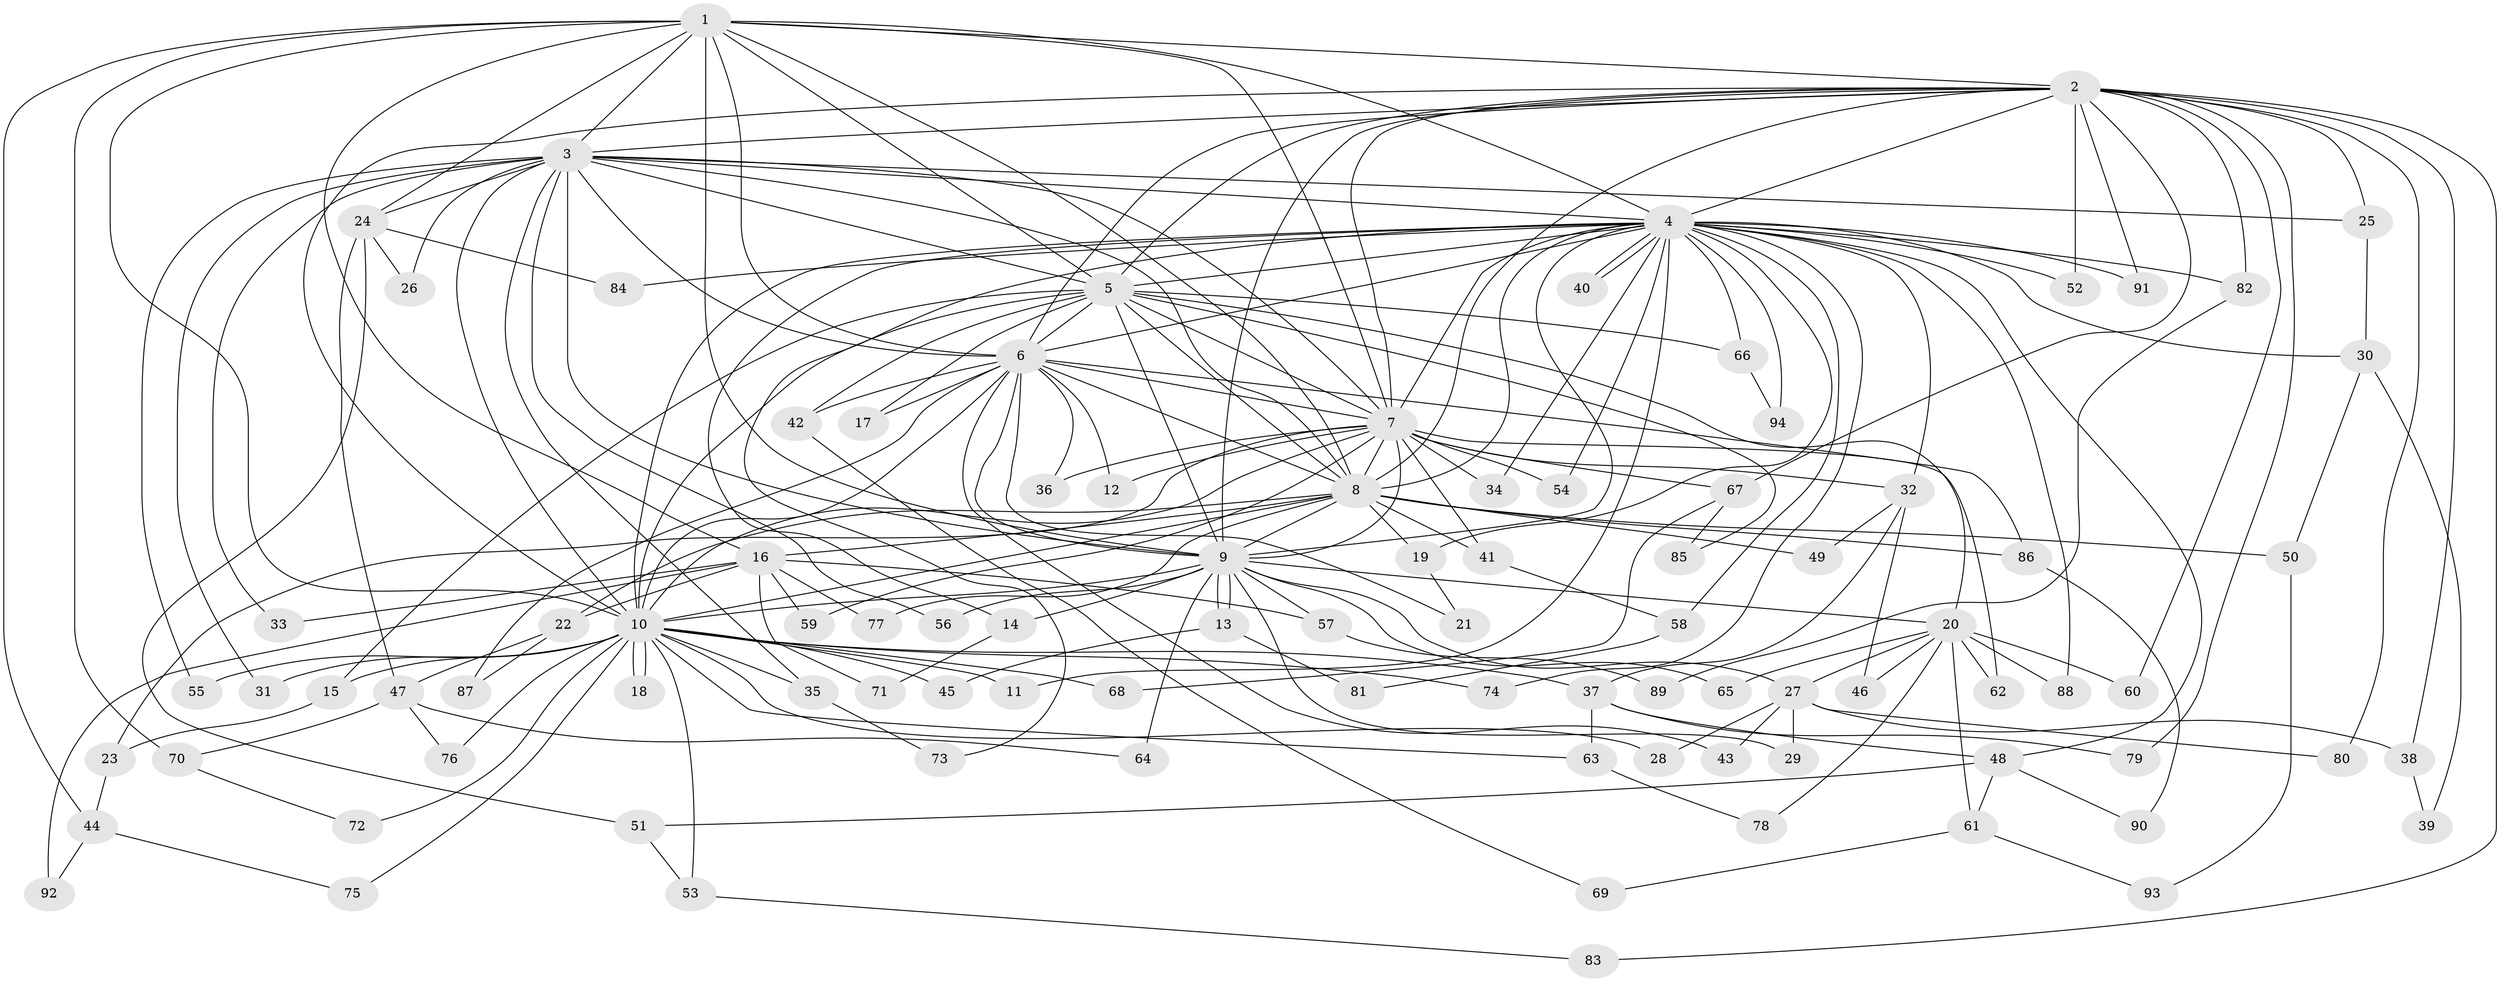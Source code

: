 // Generated by graph-tools (version 1.1) at 2025/35/03/09/25 02:35:13]
// undirected, 94 vertices, 213 edges
graph export_dot {
graph [start="1"]
  node [color=gray90,style=filled];
  1;
  2;
  3;
  4;
  5;
  6;
  7;
  8;
  9;
  10;
  11;
  12;
  13;
  14;
  15;
  16;
  17;
  18;
  19;
  20;
  21;
  22;
  23;
  24;
  25;
  26;
  27;
  28;
  29;
  30;
  31;
  32;
  33;
  34;
  35;
  36;
  37;
  38;
  39;
  40;
  41;
  42;
  43;
  44;
  45;
  46;
  47;
  48;
  49;
  50;
  51;
  52;
  53;
  54;
  55;
  56;
  57;
  58;
  59;
  60;
  61;
  62;
  63;
  64;
  65;
  66;
  67;
  68;
  69;
  70;
  71;
  72;
  73;
  74;
  75;
  76;
  77;
  78;
  79;
  80;
  81;
  82;
  83;
  84;
  85;
  86;
  87;
  88;
  89;
  90;
  91;
  92;
  93;
  94;
  1 -- 2;
  1 -- 3;
  1 -- 4;
  1 -- 5;
  1 -- 6;
  1 -- 7;
  1 -- 8;
  1 -- 9;
  1 -- 10;
  1 -- 16;
  1 -- 24;
  1 -- 44;
  1 -- 70;
  2 -- 3;
  2 -- 4;
  2 -- 5;
  2 -- 6;
  2 -- 7;
  2 -- 8;
  2 -- 9;
  2 -- 10;
  2 -- 25;
  2 -- 38;
  2 -- 52;
  2 -- 60;
  2 -- 67;
  2 -- 79;
  2 -- 80;
  2 -- 82;
  2 -- 83;
  2 -- 91;
  3 -- 4;
  3 -- 5;
  3 -- 6;
  3 -- 7;
  3 -- 8;
  3 -- 9;
  3 -- 10;
  3 -- 24;
  3 -- 25;
  3 -- 26;
  3 -- 31;
  3 -- 33;
  3 -- 35;
  3 -- 55;
  3 -- 56;
  4 -- 5;
  4 -- 6;
  4 -- 7;
  4 -- 8;
  4 -- 9;
  4 -- 10;
  4 -- 11;
  4 -- 14;
  4 -- 19;
  4 -- 30;
  4 -- 32;
  4 -- 34;
  4 -- 40;
  4 -- 40;
  4 -- 48;
  4 -- 52;
  4 -- 54;
  4 -- 58;
  4 -- 66;
  4 -- 73;
  4 -- 74;
  4 -- 82;
  4 -- 84;
  4 -- 88;
  4 -- 91;
  4 -- 94;
  5 -- 6;
  5 -- 7;
  5 -- 8;
  5 -- 9;
  5 -- 10;
  5 -- 15;
  5 -- 17;
  5 -- 20;
  5 -- 42;
  5 -- 66;
  5 -- 85;
  6 -- 7;
  6 -- 8;
  6 -- 9;
  6 -- 10;
  6 -- 12;
  6 -- 17;
  6 -- 21;
  6 -- 36;
  6 -- 42;
  6 -- 43;
  6 -- 86;
  6 -- 87;
  7 -- 8;
  7 -- 9;
  7 -- 10;
  7 -- 12;
  7 -- 23;
  7 -- 32;
  7 -- 34;
  7 -- 36;
  7 -- 41;
  7 -- 54;
  7 -- 59;
  7 -- 62;
  7 -- 67;
  8 -- 9;
  8 -- 10;
  8 -- 16;
  8 -- 19;
  8 -- 22;
  8 -- 41;
  8 -- 49;
  8 -- 50;
  8 -- 77;
  8 -- 86;
  9 -- 10;
  9 -- 13;
  9 -- 13;
  9 -- 14;
  9 -- 20;
  9 -- 27;
  9 -- 29;
  9 -- 56;
  9 -- 57;
  9 -- 64;
  9 -- 65;
  10 -- 11;
  10 -- 15;
  10 -- 18;
  10 -- 18;
  10 -- 28;
  10 -- 31;
  10 -- 35;
  10 -- 37;
  10 -- 45;
  10 -- 53;
  10 -- 55;
  10 -- 63;
  10 -- 68;
  10 -- 72;
  10 -- 74;
  10 -- 75;
  10 -- 76;
  13 -- 45;
  13 -- 81;
  14 -- 71;
  15 -- 23;
  16 -- 22;
  16 -- 33;
  16 -- 57;
  16 -- 59;
  16 -- 71;
  16 -- 77;
  16 -- 92;
  19 -- 21;
  20 -- 27;
  20 -- 46;
  20 -- 60;
  20 -- 61;
  20 -- 62;
  20 -- 65;
  20 -- 78;
  20 -- 88;
  22 -- 47;
  22 -- 87;
  23 -- 44;
  24 -- 26;
  24 -- 47;
  24 -- 51;
  24 -- 84;
  25 -- 30;
  27 -- 28;
  27 -- 29;
  27 -- 38;
  27 -- 43;
  27 -- 80;
  30 -- 39;
  30 -- 50;
  32 -- 37;
  32 -- 46;
  32 -- 49;
  35 -- 73;
  37 -- 48;
  37 -- 63;
  37 -- 79;
  38 -- 39;
  41 -- 58;
  42 -- 69;
  44 -- 75;
  44 -- 92;
  47 -- 64;
  47 -- 70;
  47 -- 76;
  48 -- 51;
  48 -- 61;
  48 -- 90;
  50 -- 93;
  51 -- 53;
  53 -- 83;
  57 -- 89;
  58 -- 81;
  61 -- 69;
  61 -- 93;
  63 -- 78;
  66 -- 94;
  67 -- 68;
  67 -- 85;
  70 -- 72;
  82 -- 89;
  86 -- 90;
}
